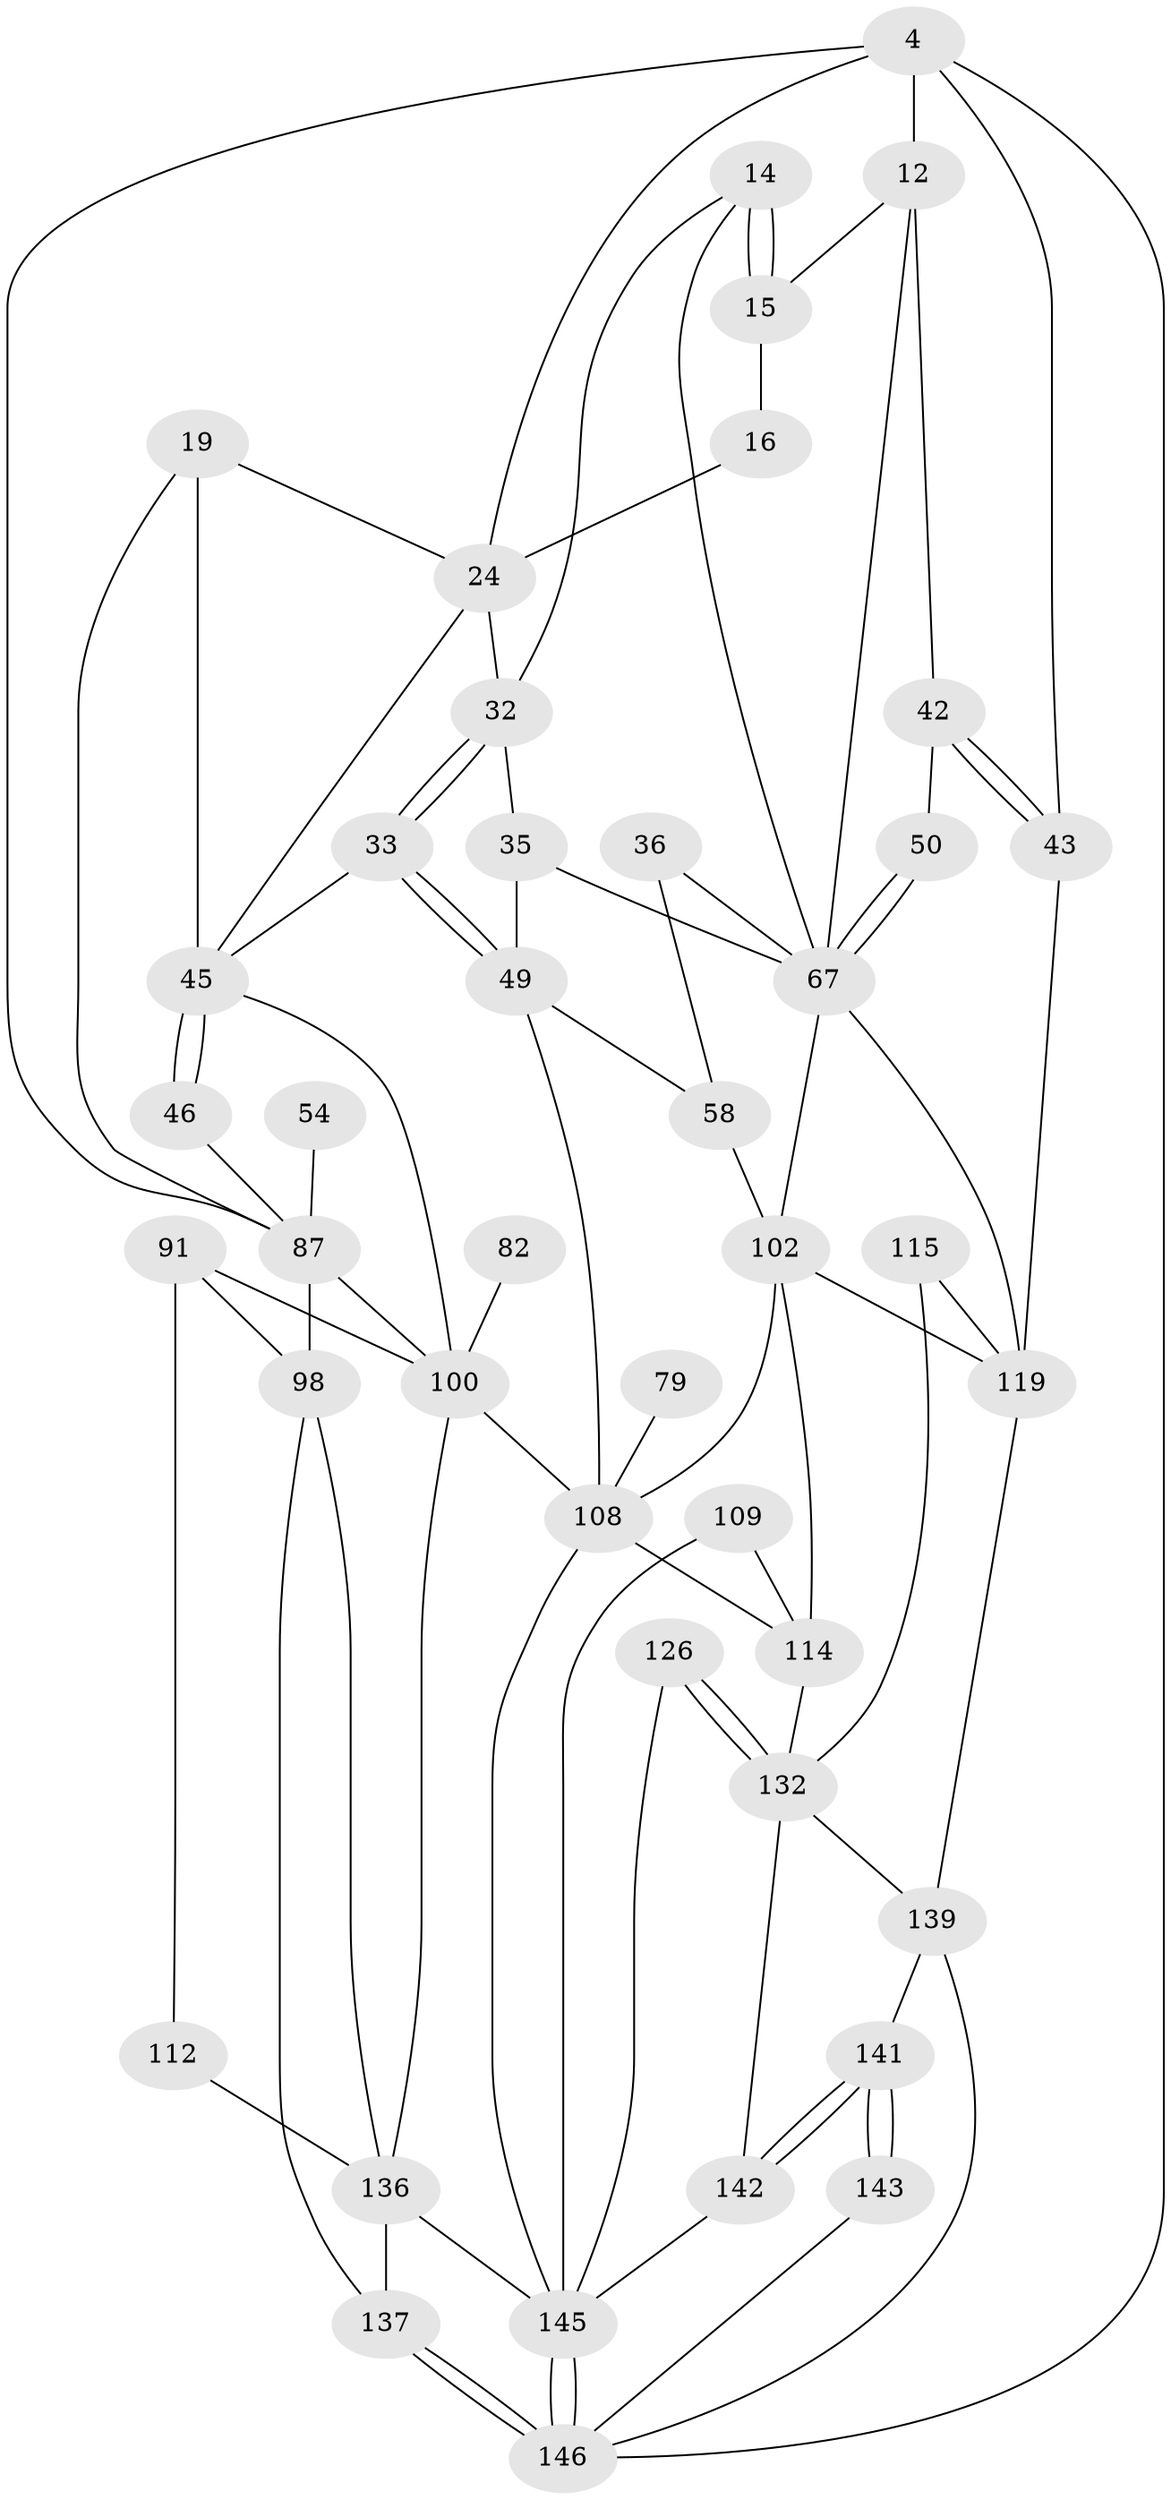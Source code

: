// original degree distribution, {3: 0.0136986301369863, 4: 0.19863013698630136, 6: 0.18493150684931506, 5: 0.6027397260273972}
// Generated by graph-tools (version 1.1) at 2025/07/03/04/25 22:07:09]
// undirected, 43 vertices, 87 edges
graph export_dot {
graph [start="1"]
  node [color=gray90,style=filled];
  4 [pos="+0+0",super="+3"];
  12 [pos="+0.7756617541335123+0.16033964898829603",super="+9+11"];
  14 [pos="+0.5179976841514382+0.09245863541396651",super="+13"];
  15 [pos="+0.5121322679129111+0.07506069540963041",super="+10"];
  16 [pos="+0.3827461569797417+0.06597557291586535",super="+6"];
  19 [pos="+0.20691954775208038+0.22874211651586449"];
  24 [pos="+0.32676347654749627+0.15824844460868864",super="+18"];
  32 [pos="+0.35916453988647834+0.2334001594297935",super="+23+22"];
  33 [pos="+0.35359077413368556+0.30057221137495976"];
  35 [pos="+0.4722870197591754+0.24869606530299576",super="+31+30"];
  36 [pos="+0.6529407022261845+0.31089051177148574"];
  42 [pos="+1+0.21441943178544953",super="+39"];
  43 [pos="+1+0.18765838008359367"];
  45 [pos="+0.29312532829983906+0.36036524035563633",super="+34+25+26"];
  46 [pos="+0.2558718722650576+0.3301649204758024"];
  49 [pos="+0.4697631582235246+0.33822474708861394",super="+44+38"];
  50 [pos="+0.9363406178686579+0.3485788291104013",super="+40"];
  54 [pos="+0.1559051922026277+0.4197600374729866"];
  58 [pos="+0.6086214392838684+0.40251842279342787",super="+37+53"];
  67 [pos="+0.8958768845028386+0.41074523531553464",super="+51"];
  79 [pos="+0.4733512739018578+0.6053352037143033",super="+78"];
  82 [pos="+0.34917716084667044+0.5346263227304384"];
  87 [pos="+0+0.40067879901014725",super="+56+55+57"];
  91 [pos="+0.12545788044875528+0.5903867251600498",super="+90+89"];
  98 [pos="+0.003882546784339614+0.6787072751976905",super="+88+92+97"];
  100 [pos="+0.37769923758343454+0.6626611523392293",super="+83+84+81"];
  102 [pos="+0.8140680860041468+0.6596089187184897",super="+73"];
  108 [pos="+0.49572603030357065+0.7571760892519175",super="+86+85+76+77+64+99"];
  109 [pos="+0.5993175706756556+0.7500521041006791"];
  112 [pos="+0.18051589816103866+0.7364913560176841",super="+107"];
  114 [pos="+0.6642320088957426+0.7556525935560752",super="+104+105+103"];
  115 [pos="+0.869450113577232+0.7257045318098009"];
  119 [pos="+1+0.6633038916844933",super="+68+101"];
  126 [pos="+0.6461581549277912+0.864481752220935"];
  132 [pos="+0.739685727360694+1",super="+117+116+118+121"];
  136 [pos="+0.06197326096631628+0.9206666009933029",super="+135+128+123"];
  137 [pos="+0.023372724075618082+0.9401246212858367",super="+94+124"];
  139 [pos="+0.8928761672110268+0.854041245263535",super="+131"];
  141 [pos="+0.8254089997665797+1",super="+140"];
  142 [pos="+0.723254890713254+1",super="+138"];
  143 [pos="+1+1"];
  145 [pos="+0.32596269621470686+1",super="+144+127"];
  146 [pos="+0.127355474725166+1",super="+130"];
  4 -- 43;
  4 -- 12 [weight=2];
  4 -- 87;
  4 -- 146 [weight=2];
  4 -- 24;
  12 -- 15;
  12 -- 42;
  12 -- 67;
  14 -- 15 [weight=2];
  14 -- 15;
  14 -- 32;
  14 -- 67;
  15 -- 16 [weight=2];
  16 -- 24 [weight=2];
  19 -- 45;
  19 -- 87;
  19 -- 24;
  24 -- 32;
  24 -- 45;
  32 -- 33;
  32 -- 33;
  32 -- 35 [weight=2];
  33 -- 49;
  33 -- 49;
  33 -- 45;
  35 -- 49 [weight=2];
  35 -- 67;
  36 -- 58 [weight=2];
  36 -- 67;
  42 -- 43;
  42 -- 43;
  42 -- 50 [weight=2];
  43 -- 119;
  45 -- 46 [weight=2];
  45 -- 46;
  45 -- 100;
  46 -- 87;
  49 -- 58;
  49 -- 108;
  50 -- 67 [weight=2];
  50 -- 67;
  54 -- 87 [weight=3];
  58 -- 102 [weight=2];
  67 -- 119;
  67 -- 102;
  79 -- 108 [weight=4];
  82 -- 100 [weight=3];
  87 -- 100 [weight=2];
  87 -- 98 [weight=2];
  91 -- 112;
  91 -- 100 [weight=2];
  91 -- 98 [weight=2];
  98 -- 137;
  98 -- 136 [weight=2];
  100 -- 136;
  100 -- 108 [weight=3];
  102 -- 119 [weight=2];
  102 -- 108 [weight=2];
  102 -- 114;
  108 -- 114;
  108 -- 145;
  109 -- 114 [weight=2];
  109 -- 145;
  112 -- 136 [weight=3];
  114 -- 132 [weight=2];
  115 -- 119 [weight=2];
  115 -- 132;
  119 -- 139;
  126 -- 132 [weight=2];
  126 -- 132;
  126 -- 145;
  132 -- 142;
  132 -- 139;
  136 -- 137 [weight=3];
  136 -- 145 [weight=3];
  137 -- 146 [weight=2];
  137 -- 146;
  139 -- 141;
  139 -- 146;
  141 -- 142;
  141 -- 142;
  141 -- 143 [weight=2];
  141 -- 143;
  142 -- 145 [weight=2];
  143 -- 146;
  145 -- 146;
  145 -- 146;
}

